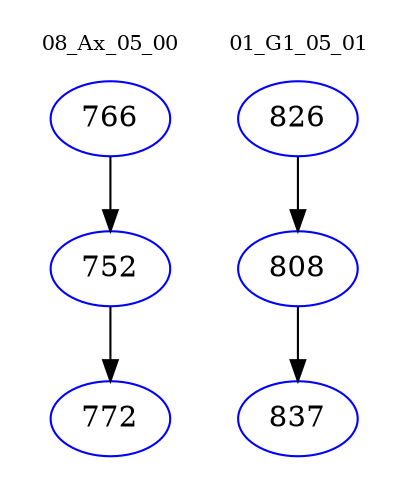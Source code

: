 digraph{
subgraph cluster_0 {
color = white
label = "08_Ax_05_00";
fontsize=10;
T0_766 [label="766", color="blue"]
T0_766 -> T0_752 [color="black"]
T0_752 [label="752", color="blue"]
T0_752 -> T0_772 [color="black"]
T0_772 [label="772", color="blue"]
}
subgraph cluster_1 {
color = white
label = "01_G1_05_01";
fontsize=10;
T1_826 [label="826", color="blue"]
T1_826 -> T1_808 [color="black"]
T1_808 [label="808", color="blue"]
T1_808 -> T1_837 [color="black"]
T1_837 [label="837", color="blue"]
}
}
